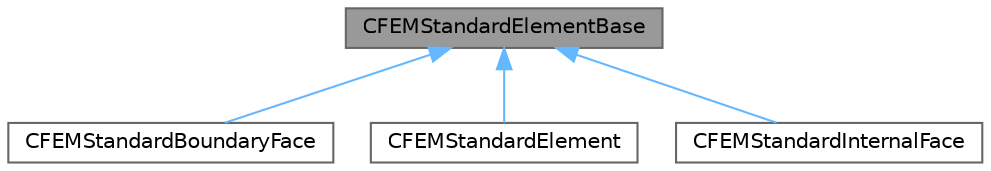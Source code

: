 digraph "CFEMStandardElementBase"
{
 // LATEX_PDF_SIZE
  bgcolor="transparent";
  edge [fontname=Helvetica,fontsize=10,labelfontname=Helvetica,labelfontsize=10];
  node [fontname=Helvetica,fontsize=10,shape=box,height=0.2,width=0.4];
  Node1 [id="Node000001",label="CFEMStandardElementBase",height=0.2,width=0.4,color="gray40", fillcolor="grey60", style="filled", fontcolor="black",tooltip="Base class for a FEM standard element."];
  Node1 -> Node2 [id="edge1_Node000001_Node000002",dir="back",color="steelblue1",style="solid",tooltip=" "];
  Node2 [id="Node000002",label="CFEMStandardBoundaryFace",height=0.2,width=0.4,color="gray40", fillcolor="white", style="filled",URL="$classCFEMStandardBoundaryFace.html",tooltip="Class to define a FEM standard boundary face."];
  Node1 -> Node3 [id="edge2_Node000001_Node000003",dir="back",color="steelblue1",style="solid",tooltip=" "];
  Node3 [id="Node000003",label="CFEMStandardElement",height=0.2,width=0.4,color="gray40", fillcolor="white", style="filled",URL="$classCFEMStandardElement.html",tooltip="Class to define a FEM standard element."];
  Node1 -> Node4 [id="edge3_Node000001_Node000004",dir="back",color="steelblue1",style="solid",tooltip=" "];
  Node4 [id="Node000004",label="CFEMStandardInternalFace",height=0.2,width=0.4,color="gray40", fillcolor="white", style="filled",URL="$classCFEMStandardInternalFace.html",tooltip="Class to define a FEM standard internal face."];
}
